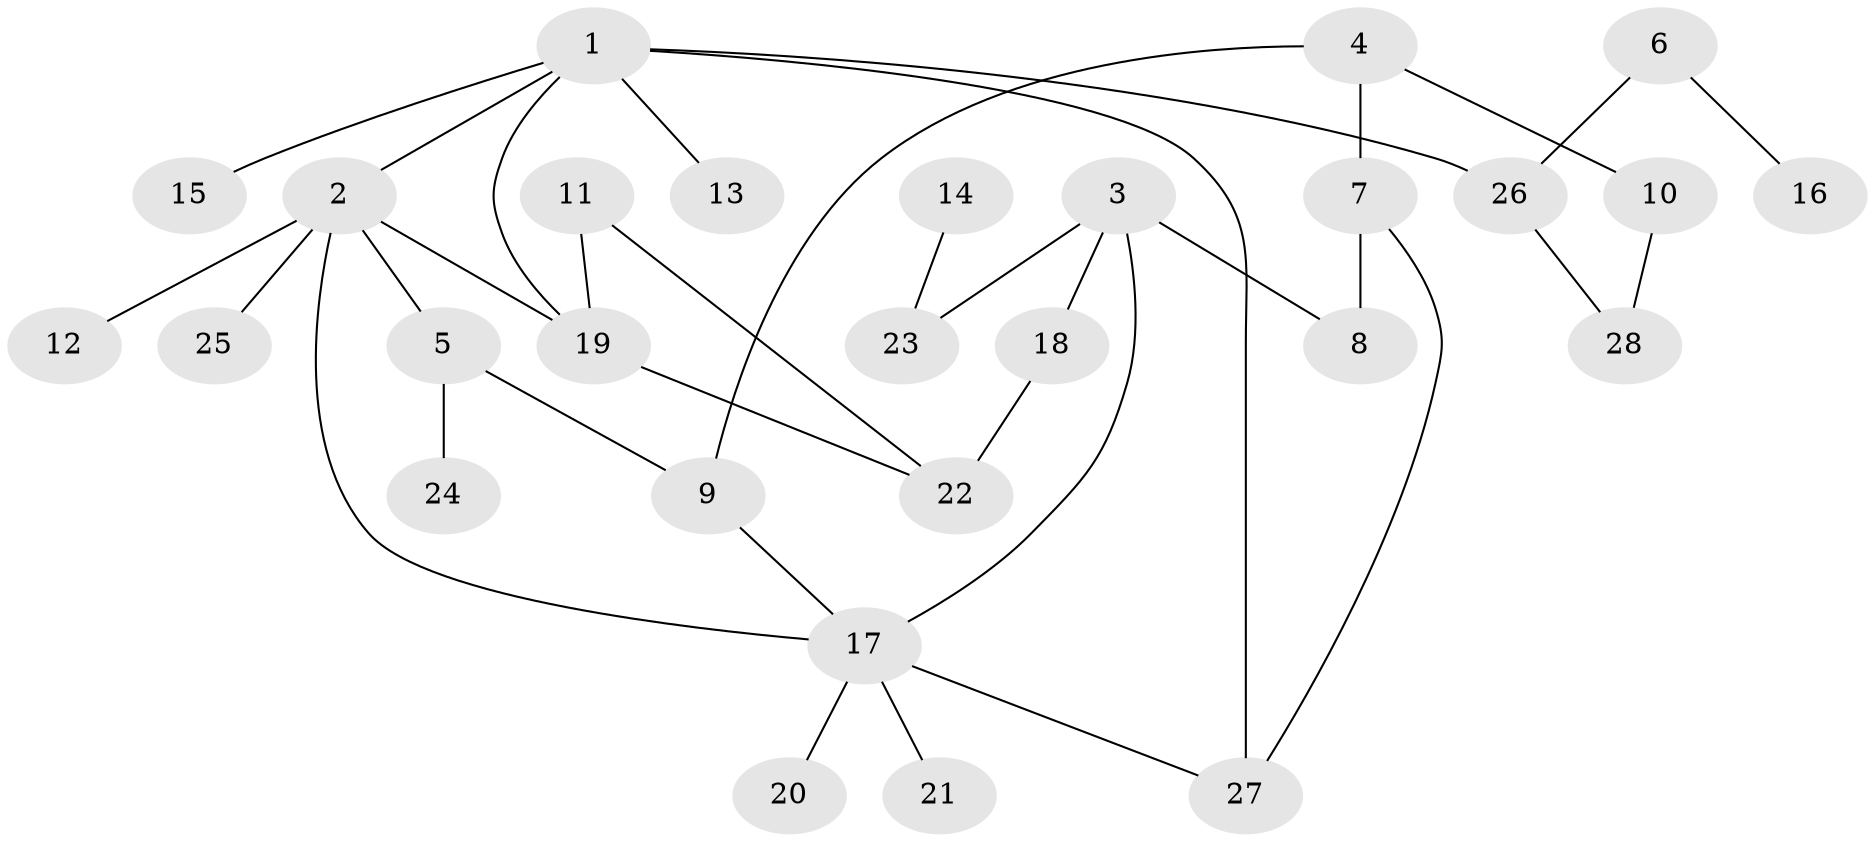 // original degree distribution, {4: 0.1323529411764706, 8: 0.014705882352941176, 2: 0.29411764705882354, 5: 0.058823529411764705, 3: 0.1323529411764706, 1: 0.36764705882352944}
// Generated by graph-tools (version 1.1) at 2025/36/03/04/25 23:36:01]
// undirected, 28 vertices, 35 edges
graph export_dot {
  node [color=gray90,style=filled];
  1;
  2;
  3;
  4;
  5;
  6;
  7;
  8;
  9;
  10;
  11;
  12;
  13;
  14;
  15;
  16;
  17;
  18;
  19;
  20;
  21;
  22;
  23;
  24;
  25;
  26;
  27;
  28;
  1 -- 2 [weight=1.0];
  1 -- 13 [weight=1.0];
  1 -- 15 [weight=1.0];
  1 -- 19 [weight=1.0];
  1 -- 26 [weight=1.0];
  1 -- 27 [weight=1.0];
  2 -- 5 [weight=1.0];
  2 -- 12 [weight=1.0];
  2 -- 17 [weight=1.0];
  2 -- 19 [weight=1.0];
  2 -- 25 [weight=2.0];
  3 -- 8 [weight=1.0];
  3 -- 17 [weight=1.0];
  3 -- 18 [weight=1.0];
  3 -- 23 [weight=1.0];
  4 -- 7 [weight=1.0];
  4 -- 9 [weight=1.0];
  4 -- 10 [weight=1.0];
  5 -- 9 [weight=1.0];
  5 -- 24 [weight=1.0];
  6 -- 16 [weight=1.0];
  6 -- 26 [weight=1.0];
  7 -- 8 [weight=1.0];
  7 -- 27 [weight=1.0];
  9 -- 17 [weight=1.0];
  10 -- 28 [weight=1.0];
  11 -- 19 [weight=2.0];
  11 -- 22 [weight=1.0];
  14 -- 23 [weight=1.0];
  17 -- 20 [weight=1.0];
  17 -- 21 [weight=1.0];
  17 -- 27 [weight=1.0];
  18 -- 22 [weight=2.0];
  19 -- 22 [weight=1.0];
  26 -- 28 [weight=1.0];
}
